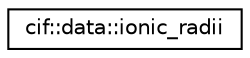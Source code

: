 digraph "Graphical Class Hierarchy"
{
  edge [fontname="Helvetica",fontsize="10",labelfontname="Helvetica",labelfontsize="10"];
  node [fontname="Helvetica",fontsize="10",shape=record];
  rankdir="LR";
  Node0 [label="cif::data::ionic_radii",height=0.2,width=0.4,color="black", fillcolor="white", style="filled",URL="$structcif_1_1data_1_1ionic__radii.html"];
}
